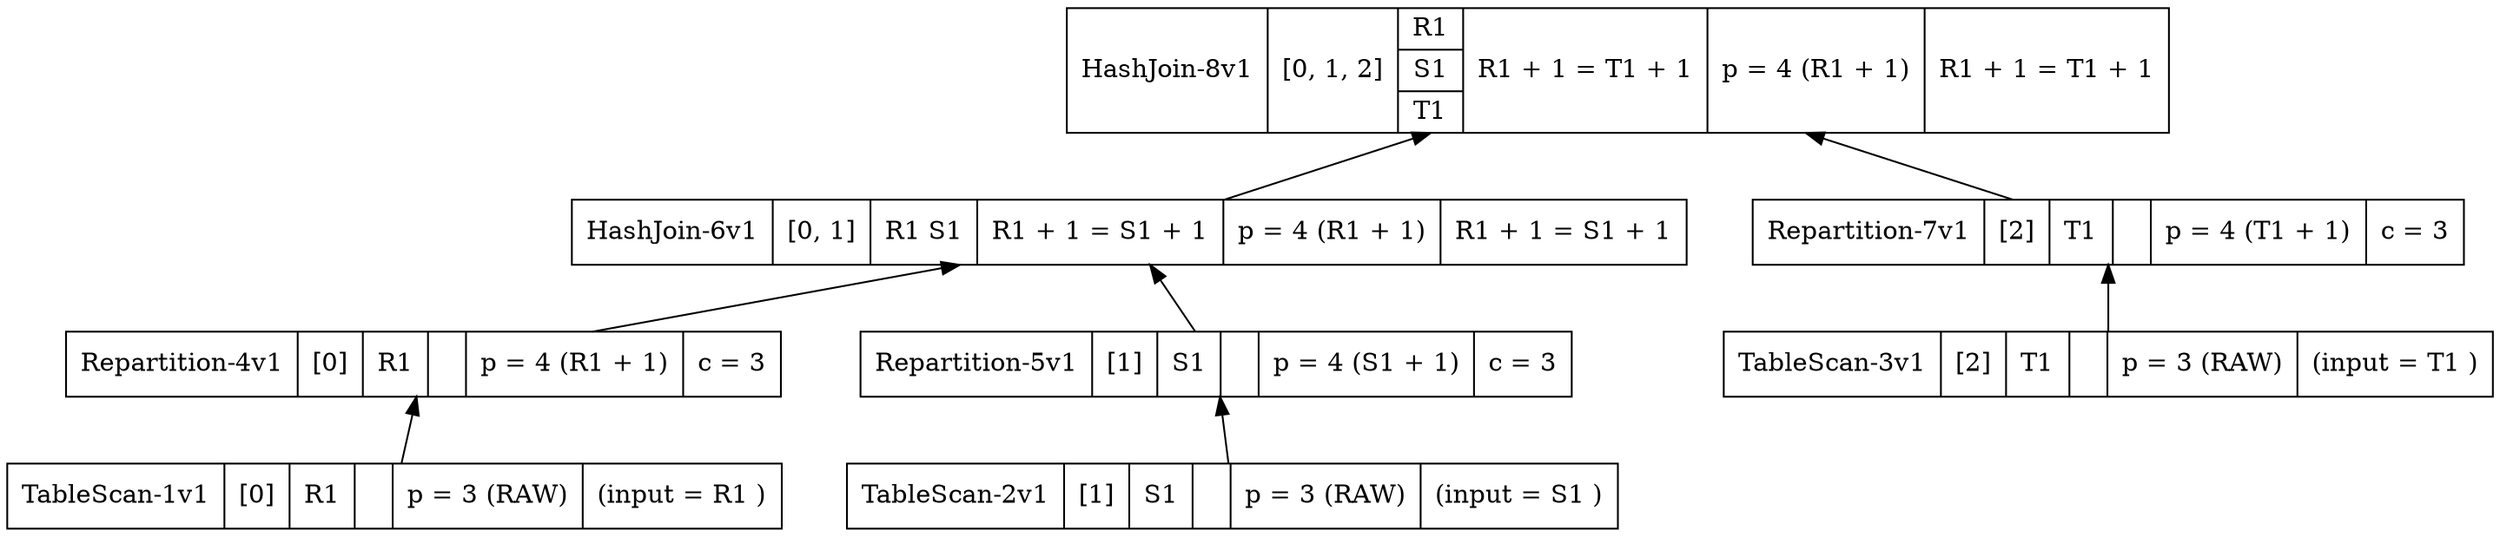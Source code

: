 digraph example1 {
    node [shape=record];
    rankdir=BT;
    nodesep=0.5;
    ordering="in";
    lopkeyLOPKey6v1 -> lopkeyLOPKey8v1;
    lopkeyLOPKey4v1 -> lopkeyLOPKey6v1;
    lopkeyLOPKey1v1 -> lopkeyLOPKey4v1;
    lopkeyLOPKey1v1[label="TableScan-1v1|[0]|R1 |{}|p = 3 (RAW)|(input = R1 )"];
    lopkeyLOPKey4v1[label="Repartition-4v1|[0]|R1 |{}|p = 4 (R1 + 1)|c = 3"];
    lopkeyLOPKey5v1 -> lopkeyLOPKey6v1;
    lopkeyLOPKey2v1 -> lopkeyLOPKey5v1;
    lopkeyLOPKey2v1[label="TableScan-2v1|[1]|S1 |{}|p = 3 (RAW)|(input = S1 )"];
    lopkeyLOPKey5v1[label="Repartition-5v1|[1]|S1 |{}|p = 4 (S1 + 1)|c = 3"];
    lopkeyLOPKey6v1[label="HashJoin-6v1|[0, 1]|R1 S1 |{R1 + 1 = S1 + 1}|p = 4 (R1 + 1)|{R1 + 1 = S1 + 1}"];
    lopkeyLOPKey7v1 -> lopkeyLOPKey8v1;
    lopkeyLOPKey3v1 -> lopkeyLOPKey7v1;
    lopkeyLOPKey3v1[label="TableScan-3v1|[2]|T1 |{}|p = 3 (RAW)|(input = T1 )"];
    lopkeyLOPKey7v1[label="Repartition-7v1|[2]|T1 |{}|p = 4 (T1 + 1)|c = 3"];
    lopkeyLOPKey8v1[label="HashJoin-8v1|[0, 1, 2]|{R1|S1|T1}|{R1 + 1 = T1 + 1}|p = 4 (R1 + 1)|{R1 + 1 = T1 + 1}"];
}
